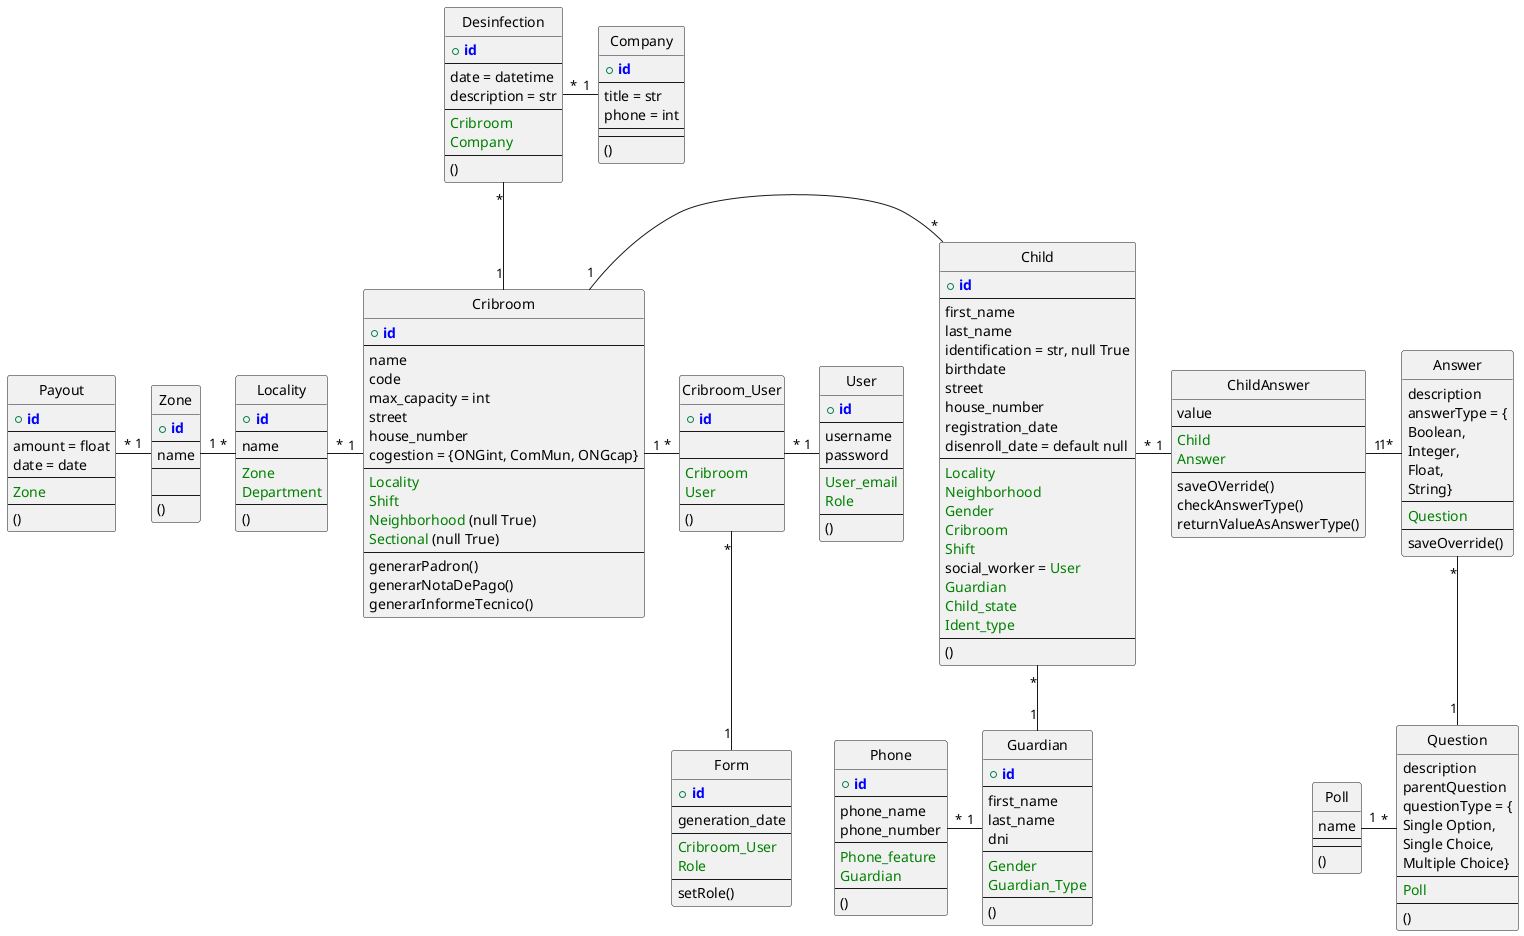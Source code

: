 @startuml

' !define ENTITY
!define PRIMARY_KEY(x) <b><color:blue>x</color></b>
!define FOREIGN_KEY(x) <color:green>x</color>

hide circle

entity Cribroom {
    + PRIMARY_KEY(id)
    --
    name
    code
    max_capacity = int
    street
    house_number
    cogestion = {ONGint, ComMun, ONGcap}
    --
    FOREIGN_KEY(Locality)
    FOREIGN_KEY(Shift)
    FOREIGN_KEY(Neighborhood) (null True)
    FOREIGN_KEY(Sectional) (null True)
    --
    generarPadron()
    generarNotaDePago()
    generarInformeTecnico()
}

entity Company {
    + PRIMARY_KEY(id)
    --
    title = str
    phone = int
    --
    --
    ()
}

entity Desinfection {
    + PRIMARY_KEY(id)
    --
    date = datetime
    description = str
    --
    FOREIGN_KEY(Cribroom)
    FOREIGN_KEY(Company)
    --
    ()
}

Desinfection "*" - "1" Company
Desinfection "*" -- "1" Cribroom

entity Payout {
    + PRIMARY_KEY(id)
    --
    amount = float
    date = date
    --
    FOREIGN_KEY(Zone)
    ' Payout_Adress = capital or upcountry
    --
    ()
}

entity Zone {
    + PRIMARY_KEY(id)
    --
    name
    --

    ' interior or capital
    --
    ()
}

Payout "*" - "1" Zone
' Zone "1" - "*" Cribroom

entity Child {
    + PRIMARY_KEY(id)
    --
    first_name
    last_name
    identification = str, null True
    birthdate
    street
    house_number
    registration_date
    disenroll_date = default null
    --
    FOREIGN_KEY(Locality)
    FOREIGN_KEY(Neighborhood)
    FOREIGN_KEY(Gender)
    FOREIGN_KEY(Cribroom)
    FOREIGN_KEY(Shift)
    social_worker = FOREIGN_KEY(User)
    FOREIGN_KEY(Guardian)
    FOREIGN_KEY(Child_state)
    FOREIGN_KEY(Ident_type)
    --
    ()
}

Cribroom "1" - "*" Child

entity User {
    + PRIMARY_KEY(id)
    --
    username
    password
    --
    FOREIGN_KEY(User_email)
    FOREIGN_KEY(Role)
    --
    ()
}

entity Cribroom_User {
    + PRIMARY_KEY(id)
    --

    --
    FOREIGN_KEY(Cribroom)
    FOREIGN_KEY(User)
    --
    ()
}

Cribroom "1" - "*" Cribroom_User
Cribroom_User "*" - "1" User


entity Guardian {
    + PRIMARY_KEY(id)
    --
    first_name
    last_name
    dni
    --
    FOREIGN_KEY(Gender)
    FOREIGN_KEY(Guardian_Type)
    --
    ()
}


entity Phone {
    + PRIMARY_KEY(id)
    --
    phone_name
    phone_number
    --
    FOREIGN_KEY(Phone_feature)
    FOREIGN_KEY(Guardian)
    --
    ()
}

Child "*" -- "1" Guardian
Phone "*" - "1" Guardian

entity Form {
    + PRIMARY_KEY(id)
    --
    generation_date
    --
    FOREIGN_KEY(Cribroom_User)
    FOREIGN_KEY(Role)
    --
    setRole()
}

Cribroom_User "*" -- "1" Form

entity Locality {
    + PRIMARY_KEY(id)
    --
    name
    --
    FOREIGN_KEY(Zone)
    FOREIGN_KEY(Department)
    --
    ()
}

Zone "1" - "*" Locality
Locality "*" - "1" Cribroom


entity Poll{
    name
    --
    --
    ()
}

entity Question{
    description
    parentQuestion
    questionType = {
     Single Option,
     Single Choice,
     Multiple Choice}
    --
    FOREIGN_KEY(Poll)
    --
    ()
}

entity Answer{
    description
    answerType = {
     Boolean,
     Integer,
     Float,
     String}
    --
    FOREIGN_KEY(Question)
    --
    saveOverride()
}

class ChildAnswer{
    value
    --
    FOREIGN_KEY(Child)
    FOREIGN_KEY(Answer)
    --
    saveOVerride()
    checkAnswerType()
    returnValueAsAnswerType()
}

Child "*" - "1" ChildAnswer
ChildAnswer "1" - "1*" Answer
Answer "*" -- "1" Question
Poll "1" - "*" Question

@enduml